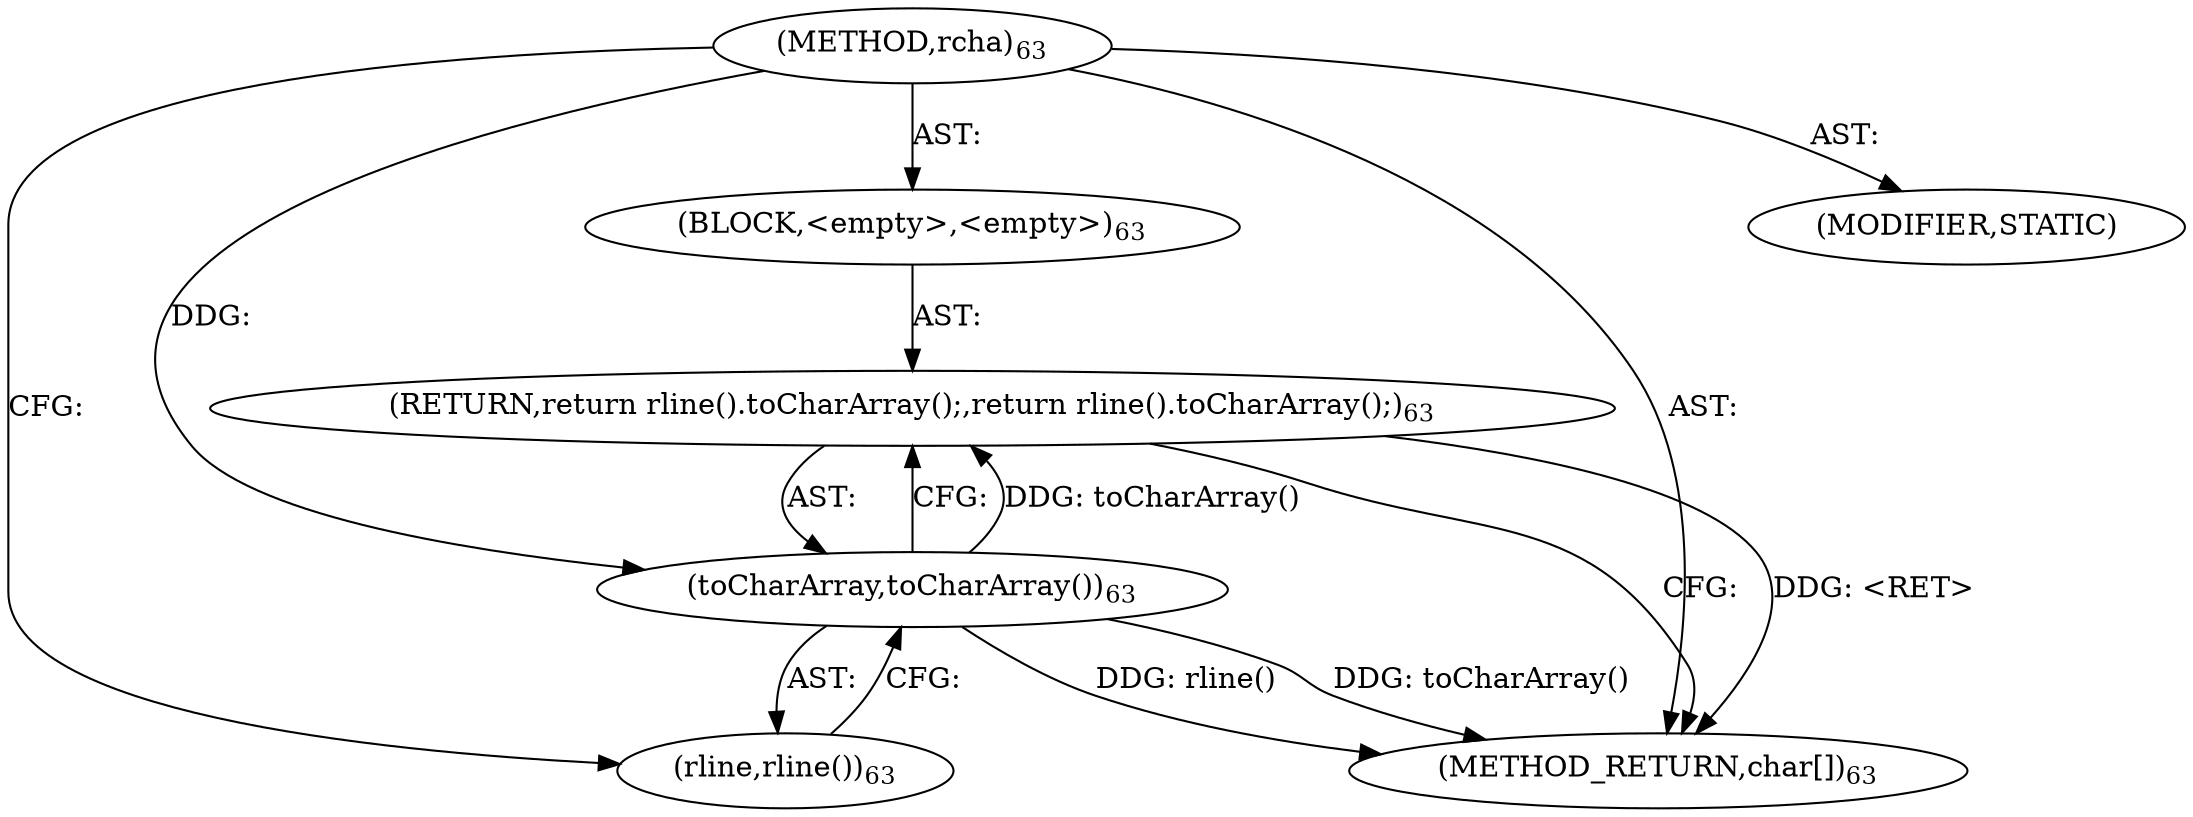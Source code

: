 digraph "rcha" {  
"335" [label = <(METHOD,rcha)<SUB>63</SUB>> ]
"336" [label = <(BLOCK,&lt;empty&gt;,&lt;empty&gt;)<SUB>63</SUB>> ]
"337" [label = <(RETURN,return rline().toCharArray();,return rline().toCharArray();)<SUB>63</SUB>> ]
"338" [label = <(toCharArray,toCharArray())<SUB>63</SUB>> ]
"339" [label = <(rline,rline())<SUB>63</SUB>> ]
"340" [label = <(MODIFIER,STATIC)> ]
"341" [label = <(METHOD_RETURN,char[])<SUB>63</SUB>> ]
  "335" -> "336"  [ label = "AST: "] 
  "335" -> "340"  [ label = "AST: "] 
  "335" -> "341"  [ label = "AST: "] 
  "336" -> "337"  [ label = "AST: "] 
  "337" -> "338"  [ label = "AST: "] 
  "338" -> "339"  [ label = "AST: "] 
  "337" -> "341"  [ label = "CFG: "] 
  "338" -> "337"  [ label = "CFG: "] 
  "339" -> "338"  [ label = "CFG: "] 
  "335" -> "339"  [ label = "CFG: "] 
  "337" -> "341"  [ label = "DDG: &lt;RET&gt;"] 
  "338" -> "341"  [ label = "DDG: rline()"] 
  "338" -> "341"  [ label = "DDG: toCharArray()"] 
  "338" -> "337"  [ label = "DDG: toCharArray()"] 
  "335" -> "338"  [ label = "DDG: "] 
}
